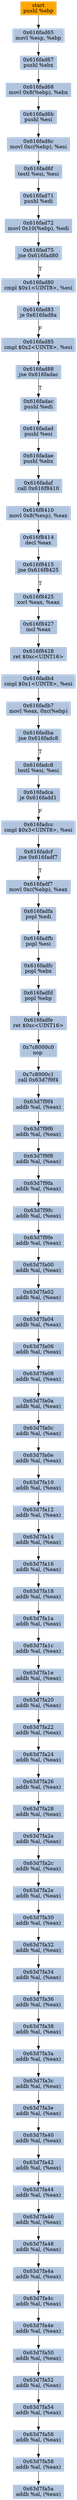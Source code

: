 digraph G {
node[shape=rectangle,style=filled,fillcolor=lightsteelblue,color=lightsteelblue]
bgcolor="transparent"
a0x616fad64pushl_ebp[label="start\npushl %ebp",color="lightgrey",fillcolor="orange"];
a0x616fad65movl_esp_ebp[label="0x616fad65\nmovl %esp, %ebp"];
a0x616fad67pushl_ebx[label="0x616fad67\npushl %ebx"];
a0x616fad68movl_0x8ebp__ebx[label="0x616fad68\nmovl 0x8(%ebp), %ebx"];
a0x616fad6bpushl_esi[label="0x616fad6b\npushl %esi"];
a0x616fad6cmovl_0xcebp__esi[label="0x616fad6c\nmovl 0xc(%ebp), %esi"];
a0x616fad6ftestl_esi_esi[label="0x616fad6f\ntestl %esi, %esi"];
a0x616fad71pushl_edi[label="0x616fad71\npushl %edi"];
a0x616fad72movl_0x10ebp__edi[label="0x616fad72\nmovl 0x10(%ebp), %edi"];
a0x616fad75jne_0x616fad80[label="0x616fad75\njne 0x616fad80"];
a0x616fad80cmpl_0x1UINT8_esi[label="0x616fad80\ncmpl $0x1<UINT8>, %esi"];
a0x616fad83je_0x616fad8a[label="0x616fad83\nje 0x616fad8a"];
a0x616fad85cmpl_0x2UINT8_esi[label="0x616fad85\ncmpl $0x2<UINT8>, %esi"];
a0x616fad88jne_0x616fadac[label="0x616fad88\njne 0x616fadac"];
a0x616fadacpushl_edi[label="0x616fadac\npushl %edi"];
a0x616fadadpushl_esi[label="0x616fadad\npushl %esi"];
a0x616fadaepushl_ebx[label="0x616fadae\npushl %ebx"];
a0x616fadafcall_0x616f8410[label="0x616fadaf\ncall 0x616f8410"];
a0x616f8410movl_0x8esp__eax[label="0x616f8410\nmovl 0x8(%esp), %eax"];
a0x616f8414decl_eax[label="0x616f8414\ndecl %eax"];
a0x616f8415jne_0x616f8425[label="0x616f8415\njne 0x616f8425"];
a0x616f8425xorl_eax_eax[label="0x616f8425\nxorl %eax, %eax"];
a0x616f8427incl_eax[label="0x616f8427\nincl %eax"];
a0x616f8428ret_0xcUINT16[label="0x616f8428\nret $0xc<UINT16>"];
a0x616fadb4cmpl_0x1UINT8_esi[label="0x616fadb4\ncmpl $0x1<UINT8>, %esi"];
a0x616fadb7movl_eax_0xcebp_[label="0x616fadb7\nmovl %eax, 0xc(%ebp)"];
a0x616fadbajne_0x616fadc8[label="0x616fadba\njne 0x616fadc8"];
a0x616fadc8testl_esi_esi[label="0x616fadc8\ntestl %esi, %esi"];
a0x616fadcaje_0x616fadd1[label="0x616fadca\nje 0x616fadd1"];
a0x616fadcccmpl_0x3UINT8_esi[label="0x616fadcc\ncmpl $0x3<UINT8>, %esi"];
a0x616fadcfjne_0x616fadf7[label="0x616fadcf\njne 0x616fadf7"];
a0x616fadf7movl_0xcebp__eax[label="0x616fadf7\nmovl 0xc(%ebp), %eax"];
a0x616fadfapopl_edi[label="0x616fadfa\npopl %edi"];
a0x616fadfbpopl_esi[label="0x616fadfb\npopl %esi"];
a0x616fadfcpopl_ebx[label="0x616fadfc\npopl %ebx"];
a0x616fadfdpopl_ebp[label="0x616fadfd\npopl %ebp"];
a0x616fadferet_0xcUINT16[label="0x616fadfe\nret $0xc<UINT16>"];
a0x7c8000c0nop_[label="0x7c8000c0\nnop "];
a0x7c8000c1call_0x63d7f9f4[label="0x7c8000c1\ncall 0x63d7f9f4"];
a0x63d7f9f4addb_al_eax_[label="0x63d7f9f4\naddb %al, (%eax)"];
a0x63d7f9f6addb_al_eax_[label="0x63d7f9f6\naddb %al, (%eax)"];
a0x63d7f9f8addb_al_eax_[label="0x63d7f9f8\naddb %al, (%eax)"];
a0x63d7f9faaddb_al_eax_[label="0x63d7f9fa\naddb %al, (%eax)"];
a0x63d7f9fcaddb_al_eax_[label="0x63d7f9fc\naddb %al, (%eax)"];
a0x63d7f9feaddb_al_eax_[label="0x63d7f9fe\naddb %al, (%eax)"];
a0x63d7fa00addb_al_eax_[label="0x63d7fa00\naddb %al, (%eax)"];
a0x63d7fa02addb_al_eax_[label="0x63d7fa02\naddb %al, (%eax)"];
a0x63d7fa04addb_al_eax_[label="0x63d7fa04\naddb %al, (%eax)"];
a0x63d7fa06addb_al_eax_[label="0x63d7fa06\naddb %al, (%eax)"];
a0x63d7fa08addb_al_eax_[label="0x63d7fa08\naddb %al, (%eax)"];
a0x63d7fa0aaddb_al_eax_[label="0x63d7fa0a\naddb %al, (%eax)"];
a0x63d7fa0caddb_al_eax_[label="0x63d7fa0c\naddb %al, (%eax)"];
a0x63d7fa0eaddb_al_eax_[label="0x63d7fa0e\naddb %al, (%eax)"];
a0x63d7fa10addb_al_eax_[label="0x63d7fa10\naddb %al, (%eax)"];
a0x63d7fa12addb_al_eax_[label="0x63d7fa12\naddb %al, (%eax)"];
a0x63d7fa14addb_al_eax_[label="0x63d7fa14\naddb %al, (%eax)"];
a0x63d7fa16addb_al_eax_[label="0x63d7fa16\naddb %al, (%eax)"];
a0x63d7fa18addb_al_eax_[label="0x63d7fa18\naddb %al, (%eax)"];
a0x63d7fa1aaddb_al_eax_[label="0x63d7fa1a\naddb %al, (%eax)"];
a0x63d7fa1caddb_al_eax_[label="0x63d7fa1c\naddb %al, (%eax)"];
a0x63d7fa1eaddb_al_eax_[label="0x63d7fa1e\naddb %al, (%eax)"];
a0x63d7fa20addb_al_eax_[label="0x63d7fa20\naddb %al, (%eax)"];
a0x63d7fa22addb_al_eax_[label="0x63d7fa22\naddb %al, (%eax)"];
a0x63d7fa24addb_al_eax_[label="0x63d7fa24\naddb %al, (%eax)"];
a0x63d7fa26addb_al_eax_[label="0x63d7fa26\naddb %al, (%eax)"];
a0x63d7fa28addb_al_eax_[label="0x63d7fa28\naddb %al, (%eax)"];
a0x63d7fa2aaddb_al_eax_[label="0x63d7fa2a\naddb %al, (%eax)"];
a0x63d7fa2caddb_al_eax_[label="0x63d7fa2c\naddb %al, (%eax)"];
a0x63d7fa2eaddb_al_eax_[label="0x63d7fa2e\naddb %al, (%eax)"];
a0x63d7fa30addb_al_eax_[label="0x63d7fa30\naddb %al, (%eax)"];
a0x63d7fa32addb_al_eax_[label="0x63d7fa32\naddb %al, (%eax)"];
a0x63d7fa34addb_al_eax_[label="0x63d7fa34\naddb %al, (%eax)"];
a0x63d7fa36addb_al_eax_[label="0x63d7fa36\naddb %al, (%eax)"];
a0x63d7fa38addb_al_eax_[label="0x63d7fa38\naddb %al, (%eax)"];
a0x63d7fa3aaddb_al_eax_[label="0x63d7fa3a\naddb %al, (%eax)"];
a0x63d7fa3caddb_al_eax_[label="0x63d7fa3c\naddb %al, (%eax)"];
a0x63d7fa3eaddb_al_eax_[label="0x63d7fa3e\naddb %al, (%eax)"];
a0x63d7fa40addb_al_eax_[label="0x63d7fa40\naddb %al, (%eax)"];
a0x63d7fa42addb_al_eax_[label="0x63d7fa42\naddb %al, (%eax)"];
a0x63d7fa44addb_al_eax_[label="0x63d7fa44\naddb %al, (%eax)"];
a0x63d7fa46addb_al_eax_[label="0x63d7fa46\naddb %al, (%eax)"];
a0x63d7fa48addb_al_eax_[label="0x63d7fa48\naddb %al, (%eax)"];
a0x63d7fa4aaddb_al_eax_[label="0x63d7fa4a\naddb %al, (%eax)"];
a0x63d7fa4caddb_al_eax_[label="0x63d7fa4c\naddb %al, (%eax)"];
a0x63d7fa4eaddb_al_eax_[label="0x63d7fa4e\naddb %al, (%eax)"];
a0x63d7fa50addb_al_eax_[label="0x63d7fa50\naddb %al, (%eax)"];
a0x63d7fa52addb_al_eax_[label="0x63d7fa52\naddb %al, (%eax)"];
a0x63d7fa54addb_al_eax_[label="0x63d7fa54\naddb %al, (%eax)"];
a0x63d7fa56addb_al_eax_[label="0x63d7fa56\naddb %al, (%eax)"];
a0x63d7fa58addb_al_eax_[label="0x63d7fa58\naddb %al, (%eax)"];
a0x63d7fa5aaddb_al_eax_[label="0x63d7fa5a\naddb %al, (%eax)"];
a0x616fad64pushl_ebp -> a0x616fad65movl_esp_ebp [color="#000000"];
a0x616fad65movl_esp_ebp -> a0x616fad67pushl_ebx [color="#000000"];
a0x616fad67pushl_ebx -> a0x616fad68movl_0x8ebp__ebx [color="#000000"];
a0x616fad68movl_0x8ebp__ebx -> a0x616fad6bpushl_esi [color="#000000"];
a0x616fad6bpushl_esi -> a0x616fad6cmovl_0xcebp__esi [color="#000000"];
a0x616fad6cmovl_0xcebp__esi -> a0x616fad6ftestl_esi_esi [color="#000000"];
a0x616fad6ftestl_esi_esi -> a0x616fad71pushl_edi [color="#000000"];
a0x616fad71pushl_edi -> a0x616fad72movl_0x10ebp__edi [color="#000000"];
a0x616fad72movl_0x10ebp__edi -> a0x616fad75jne_0x616fad80 [color="#000000"];
a0x616fad75jne_0x616fad80 -> a0x616fad80cmpl_0x1UINT8_esi [color="#000000",label="T"];
a0x616fad80cmpl_0x1UINT8_esi -> a0x616fad83je_0x616fad8a [color="#000000"];
a0x616fad83je_0x616fad8a -> a0x616fad85cmpl_0x2UINT8_esi [color="#000000",label="F"];
a0x616fad85cmpl_0x2UINT8_esi -> a0x616fad88jne_0x616fadac [color="#000000"];
a0x616fad88jne_0x616fadac -> a0x616fadacpushl_edi [color="#000000",label="T"];
a0x616fadacpushl_edi -> a0x616fadadpushl_esi [color="#000000"];
a0x616fadadpushl_esi -> a0x616fadaepushl_ebx [color="#000000"];
a0x616fadaepushl_ebx -> a0x616fadafcall_0x616f8410 [color="#000000"];
a0x616fadafcall_0x616f8410 -> a0x616f8410movl_0x8esp__eax [color="#000000"];
a0x616f8410movl_0x8esp__eax -> a0x616f8414decl_eax [color="#000000"];
a0x616f8414decl_eax -> a0x616f8415jne_0x616f8425 [color="#000000"];
a0x616f8415jne_0x616f8425 -> a0x616f8425xorl_eax_eax [color="#000000",label="T"];
a0x616f8425xorl_eax_eax -> a0x616f8427incl_eax [color="#000000"];
a0x616f8427incl_eax -> a0x616f8428ret_0xcUINT16 [color="#000000"];
a0x616f8428ret_0xcUINT16 -> a0x616fadb4cmpl_0x1UINT8_esi [color="#000000"];
a0x616fadb4cmpl_0x1UINT8_esi -> a0x616fadb7movl_eax_0xcebp_ [color="#000000"];
a0x616fadb7movl_eax_0xcebp_ -> a0x616fadbajne_0x616fadc8 [color="#000000"];
a0x616fadbajne_0x616fadc8 -> a0x616fadc8testl_esi_esi [color="#000000",label="T"];
a0x616fadc8testl_esi_esi -> a0x616fadcaje_0x616fadd1 [color="#000000"];
a0x616fadcaje_0x616fadd1 -> a0x616fadcccmpl_0x3UINT8_esi [color="#000000",label="F"];
a0x616fadcccmpl_0x3UINT8_esi -> a0x616fadcfjne_0x616fadf7 [color="#000000"];
a0x616fadcfjne_0x616fadf7 -> a0x616fadf7movl_0xcebp__eax [color="#000000",label="T"];
a0x616fadf7movl_0xcebp__eax -> a0x616fadfapopl_edi [color="#000000"];
a0x616fadfapopl_edi -> a0x616fadfbpopl_esi [color="#000000"];
a0x616fadfbpopl_esi -> a0x616fadfcpopl_ebx [color="#000000"];
a0x616fadfcpopl_ebx -> a0x616fadfdpopl_ebp [color="#000000"];
a0x616fadfdpopl_ebp -> a0x616fadferet_0xcUINT16 [color="#000000"];
a0x616fadferet_0xcUINT16 -> a0x7c8000c0nop_ [color="#000000"];
a0x7c8000c0nop_ -> a0x7c8000c1call_0x63d7f9f4 [color="#000000"];
a0x7c8000c1call_0x63d7f9f4 -> a0x63d7f9f4addb_al_eax_ [color="#000000"];
a0x63d7f9f4addb_al_eax_ -> a0x63d7f9f6addb_al_eax_ [color="#000000"];
a0x63d7f9f6addb_al_eax_ -> a0x63d7f9f8addb_al_eax_ [color="#000000"];
a0x63d7f9f8addb_al_eax_ -> a0x63d7f9faaddb_al_eax_ [color="#000000"];
a0x63d7f9faaddb_al_eax_ -> a0x63d7f9fcaddb_al_eax_ [color="#000000"];
a0x63d7f9fcaddb_al_eax_ -> a0x63d7f9feaddb_al_eax_ [color="#000000"];
a0x63d7f9feaddb_al_eax_ -> a0x63d7fa00addb_al_eax_ [color="#000000"];
a0x63d7fa00addb_al_eax_ -> a0x63d7fa02addb_al_eax_ [color="#000000"];
a0x63d7fa02addb_al_eax_ -> a0x63d7fa04addb_al_eax_ [color="#000000"];
a0x63d7fa04addb_al_eax_ -> a0x63d7fa06addb_al_eax_ [color="#000000"];
a0x63d7fa06addb_al_eax_ -> a0x63d7fa08addb_al_eax_ [color="#000000"];
a0x63d7fa08addb_al_eax_ -> a0x63d7fa0aaddb_al_eax_ [color="#000000"];
a0x63d7fa0aaddb_al_eax_ -> a0x63d7fa0caddb_al_eax_ [color="#000000"];
a0x63d7fa0caddb_al_eax_ -> a0x63d7fa0eaddb_al_eax_ [color="#000000"];
a0x63d7fa0eaddb_al_eax_ -> a0x63d7fa10addb_al_eax_ [color="#000000"];
a0x63d7fa10addb_al_eax_ -> a0x63d7fa12addb_al_eax_ [color="#000000"];
a0x63d7fa12addb_al_eax_ -> a0x63d7fa14addb_al_eax_ [color="#000000"];
a0x63d7fa14addb_al_eax_ -> a0x63d7fa16addb_al_eax_ [color="#000000"];
a0x63d7fa16addb_al_eax_ -> a0x63d7fa18addb_al_eax_ [color="#000000"];
a0x63d7fa18addb_al_eax_ -> a0x63d7fa1aaddb_al_eax_ [color="#000000"];
a0x63d7fa1aaddb_al_eax_ -> a0x63d7fa1caddb_al_eax_ [color="#000000"];
a0x63d7fa1caddb_al_eax_ -> a0x63d7fa1eaddb_al_eax_ [color="#000000"];
a0x63d7fa1eaddb_al_eax_ -> a0x63d7fa20addb_al_eax_ [color="#000000"];
a0x63d7fa20addb_al_eax_ -> a0x63d7fa22addb_al_eax_ [color="#000000"];
a0x63d7fa22addb_al_eax_ -> a0x63d7fa24addb_al_eax_ [color="#000000"];
a0x63d7fa24addb_al_eax_ -> a0x63d7fa26addb_al_eax_ [color="#000000"];
a0x63d7fa26addb_al_eax_ -> a0x63d7fa28addb_al_eax_ [color="#000000"];
a0x63d7fa28addb_al_eax_ -> a0x63d7fa2aaddb_al_eax_ [color="#000000"];
a0x63d7fa2aaddb_al_eax_ -> a0x63d7fa2caddb_al_eax_ [color="#000000"];
a0x63d7fa2caddb_al_eax_ -> a0x63d7fa2eaddb_al_eax_ [color="#000000"];
a0x63d7fa2eaddb_al_eax_ -> a0x63d7fa30addb_al_eax_ [color="#000000"];
a0x63d7fa30addb_al_eax_ -> a0x63d7fa32addb_al_eax_ [color="#000000"];
a0x63d7fa32addb_al_eax_ -> a0x63d7fa34addb_al_eax_ [color="#000000"];
a0x63d7fa34addb_al_eax_ -> a0x63d7fa36addb_al_eax_ [color="#000000"];
a0x63d7fa36addb_al_eax_ -> a0x63d7fa38addb_al_eax_ [color="#000000"];
a0x63d7fa38addb_al_eax_ -> a0x63d7fa3aaddb_al_eax_ [color="#000000"];
a0x63d7fa3aaddb_al_eax_ -> a0x63d7fa3caddb_al_eax_ [color="#000000"];
a0x63d7fa3caddb_al_eax_ -> a0x63d7fa3eaddb_al_eax_ [color="#000000"];
a0x63d7fa3eaddb_al_eax_ -> a0x63d7fa40addb_al_eax_ [color="#000000"];
a0x63d7fa40addb_al_eax_ -> a0x63d7fa42addb_al_eax_ [color="#000000"];
a0x63d7fa42addb_al_eax_ -> a0x63d7fa44addb_al_eax_ [color="#000000"];
a0x63d7fa44addb_al_eax_ -> a0x63d7fa46addb_al_eax_ [color="#000000"];
a0x63d7fa46addb_al_eax_ -> a0x63d7fa48addb_al_eax_ [color="#000000"];
a0x63d7fa48addb_al_eax_ -> a0x63d7fa4aaddb_al_eax_ [color="#000000"];
a0x63d7fa4aaddb_al_eax_ -> a0x63d7fa4caddb_al_eax_ [color="#000000"];
a0x63d7fa4caddb_al_eax_ -> a0x63d7fa4eaddb_al_eax_ [color="#000000"];
a0x63d7fa4eaddb_al_eax_ -> a0x63d7fa50addb_al_eax_ [color="#000000"];
a0x63d7fa50addb_al_eax_ -> a0x63d7fa52addb_al_eax_ [color="#000000"];
a0x63d7fa52addb_al_eax_ -> a0x63d7fa54addb_al_eax_ [color="#000000"];
a0x63d7fa54addb_al_eax_ -> a0x63d7fa56addb_al_eax_ [color="#000000"];
a0x63d7fa56addb_al_eax_ -> a0x63d7fa58addb_al_eax_ [color="#000000"];
a0x63d7fa58addb_al_eax_ -> a0x63d7fa5aaddb_al_eax_ [color="#000000"];
}
